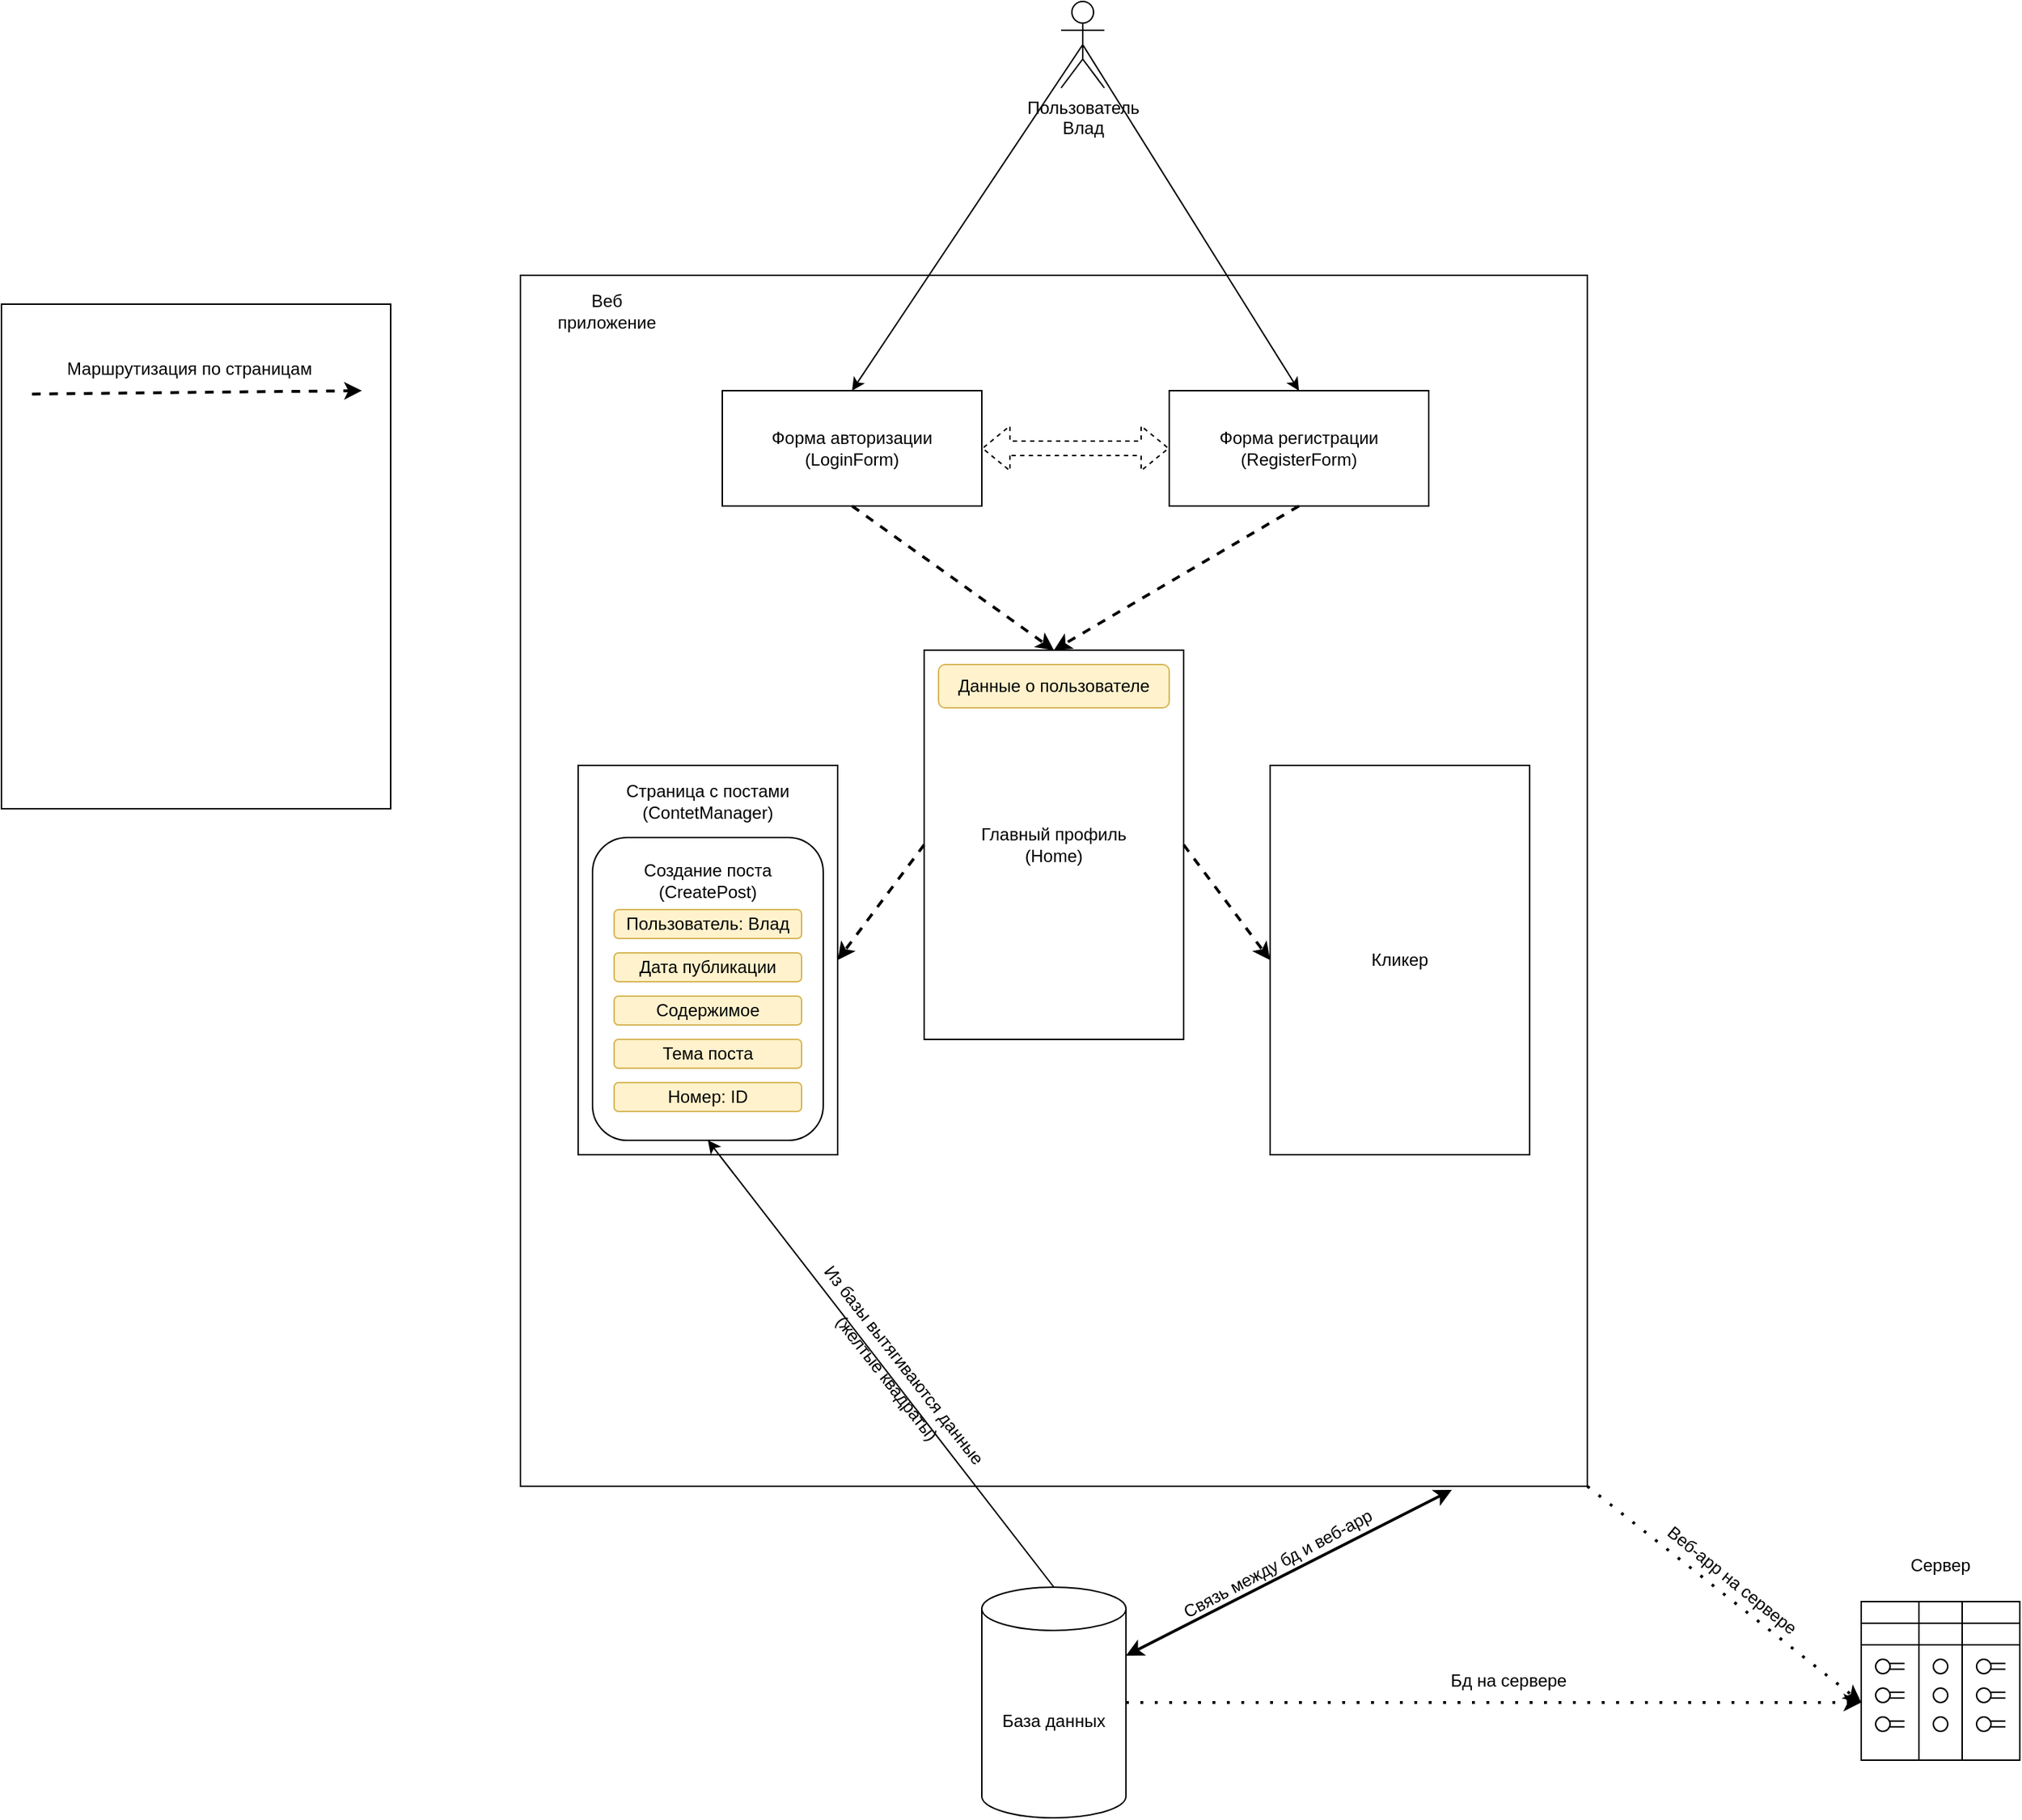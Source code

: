 <mxfile version="24.7.7">
  <diagram name="Страница — 1" id="E0-_1Tjjcvnb1gtbjXq_">
    <mxGraphModel dx="2874" dy="1117" grid="1" gridSize="10" guides="1" tooltips="1" connect="1" arrows="1" fold="1" page="1" pageScale="1" pageWidth="827" pageHeight="1169" math="0" shadow="0">
      <root>
        <mxCell id="0" />
        <mxCell id="1" parent="0" />
        <mxCell id="9xqSXUpJSUT3tjs-ulrT-52" value="" style="rounded=0;whiteSpace=wrap;html=1;" parent="1" vertex="1">
          <mxGeometry x="100" y="260" width="740" height="840" as="geometry" />
        </mxCell>
        <mxCell id="9xqSXUpJSUT3tjs-ulrT-2" value="Главный профиль&lt;br&gt;&lt;div&gt;(Home)&lt;/div&gt;" style="rounded=0;whiteSpace=wrap;html=1;" parent="1" vertex="1">
          <mxGeometry x="380" y="520" width="180" height="270" as="geometry" />
        </mxCell>
        <mxCell id="9xqSXUpJSUT3tjs-ulrT-3" value="&lt;div&gt;Форма авторизации&lt;br&gt;&lt;/div&gt;&lt;div&gt;(LoginForm)&lt;br&gt;&lt;/div&gt;" style="rounded=0;whiteSpace=wrap;html=1;" parent="1" vertex="1">
          <mxGeometry x="240" y="340" width="180" height="80" as="geometry" />
        </mxCell>
        <mxCell id="9xqSXUpJSUT3tjs-ulrT-4" value="&lt;div&gt;Форма регистрации&lt;/div&gt;&lt;div&gt;(RegisterForm)&lt;br&gt;&lt;/div&gt;" style="rounded=0;whiteSpace=wrap;html=1;" parent="1" vertex="1">
          <mxGeometry x="550" y="340" width="180" height="80" as="geometry" />
        </mxCell>
        <mxCell id="9xqSXUpJSUT3tjs-ulrT-5" value="" style="shape=flexArrow;endArrow=classic;startArrow=classic;html=1;rounded=0;exitX=1;exitY=0.5;exitDx=0;exitDy=0;entryX=0;entryY=0.5;entryDx=0;entryDy=0;dashed=1;" parent="1" source="9xqSXUpJSUT3tjs-ulrT-3" target="9xqSXUpJSUT3tjs-ulrT-4" edge="1">
          <mxGeometry width="100" height="100" relative="1" as="geometry">
            <mxPoint x="390" y="550" as="sourcePoint" />
            <mxPoint x="490" y="450" as="targetPoint" />
          </mxGeometry>
        </mxCell>
        <mxCell id="9xqSXUpJSUT3tjs-ulrT-6" value="" style="endArrow=classic;html=1;rounded=0;exitX=0.5;exitY=1;exitDx=0;exitDy=0;entryX=0.5;entryY=0;entryDx=0;entryDy=0;dashed=1;strokeWidth=2;" parent="1" source="9xqSXUpJSUT3tjs-ulrT-3" target="9xqSXUpJSUT3tjs-ulrT-2" edge="1">
          <mxGeometry width="50" height="50" relative="1" as="geometry">
            <mxPoint x="410" y="520" as="sourcePoint" />
            <mxPoint x="460" y="470" as="targetPoint" />
          </mxGeometry>
        </mxCell>
        <mxCell id="9xqSXUpJSUT3tjs-ulrT-7" value="" style="endArrow=classic;html=1;rounded=0;exitX=0.5;exitY=1;exitDx=0;exitDy=0;entryX=0.5;entryY=0;entryDx=0;entryDy=0;dashed=1;strokeWidth=2;" parent="1" source="9xqSXUpJSUT3tjs-ulrT-4" target="9xqSXUpJSUT3tjs-ulrT-2" edge="1">
          <mxGeometry width="50" height="50" relative="1" as="geometry">
            <mxPoint x="620" y="510" as="sourcePoint" />
            <mxPoint x="670" y="460" as="targetPoint" />
          </mxGeometry>
        </mxCell>
        <mxCell id="9xqSXUpJSUT3tjs-ulrT-8" value="Пользователь&lt;br&gt;Влад" style="shape=umlActor;verticalLabelPosition=bottom;verticalAlign=top;html=1;outlineConnect=0;" parent="1" vertex="1">
          <mxGeometry x="475" y="70" width="30" height="60" as="geometry" />
        </mxCell>
        <mxCell id="9xqSXUpJSUT3tjs-ulrT-9" value="" style="endArrow=classic;html=1;rounded=0;exitX=0.5;exitY=0.5;exitDx=0;exitDy=0;exitPerimeter=0;entryX=0.5;entryY=0;entryDx=0;entryDy=0;" parent="1" source="9xqSXUpJSUT3tjs-ulrT-8" target="9xqSXUpJSUT3tjs-ulrT-3" edge="1">
          <mxGeometry width="50" height="50" relative="1" as="geometry">
            <mxPoint x="410" y="520" as="sourcePoint" />
            <mxPoint x="460" y="470" as="targetPoint" />
          </mxGeometry>
        </mxCell>
        <mxCell id="9xqSXUpJSUT3tjs-ulrT-10" value="" style="endArrow=classic;html=1;rounded=0;exitX=0.5;exitY=0.5;exitDx=0;exitDy=0;exitPerimeter=0;entryX=0.5;entryY=0;entryDx=0;entryDy=0;" parent="1" source="9xqSXUpJSUT3tjs-ulrT-8" target="9xqSXUpJSUT3tjs-ulrT-4" edge="1">
          <mxGeometry width="50" height="50" relative="1" as="geometry">
            <mxPoint x="494" y="310" as="sourcePoint" />
            <mxPoint x="340" y="350" as="targetPoint" />
          </mxGeometry>
        </mxCell>
        <mxCell id="9xqSXUpJSUT3tjs-ulrT-11" value="" style="rounded=0;whiteSpace=wrap;html=1;" parent="1" vertex="1">
          <mxGeometry x="140" y="600" width="180" height="270" as="geometry" />
        </mxCell>
        <mxCell id="9xqSXUpJSUT3tjs-ulrT-12" value="База данных" style="shape=cylinder3;whiteSpace=wrap;html=1;boundedLbl=1;backgroundOutline=1;size=15;" parent="1" vertex="1">
          <mxGeometry x="420" y="1170" width="100" height="160" as="geometry" />
        </mxCell>
        <mxCell id="9xqSXUpJSUT3tjs-ulrT-15" value="" style="shape=table;startSize=0;container=1;collapsible=0;childLayout=tableLayout;fontSize=16;" parent="1" vertex="1">
          <mxGeometry x="1030" y="1180" width="110" height="110" as="geometry" />
        </mxCell>
        <mxCell id="9xqSXUpJSUT3tjs-ulrT-16" value="" style="shape=tableRow;horizontal=0;startSize=0;swimlaneHead=0;swimlaneBody=0;strokeColor=inherit;top=0;left=0;bottom=0;right=0;collapsible=0;dropTarget=0;fillColor=none;points=[[0,0.5],[1,0.5]];portConstraint=eastwest;fontSize=16;" parent="9xqSXUpJSUT3tjs-ulrT-15" vertex="1">
          <mxGeometry width="110" height="15" as="geometry" />
        </mxCell>
        <mxCell id="9xqSXUpJSUT3tjs-ulrT-17" value="" style="shape=partialRectangle;html=1;whiteSpace=wrap;connectable=0;strokeColor=inherit;overflow=hidden;fillColor=none;top=0;left=0;bottom=0;right=0;pointerEvents=1;fontSize=16;" parent="9xqSXUpJSUT3tjs-ulrT-16" vertex="1">
          <mxGeometry width="40" height="15" as="geometry">
            <mxRectangle width="40" height="15" as="alternateBounds" />
          </mxGeometry>
        </mxCell>
        <mxCell id="9xqSXUpJSUT3tjs-ulrT-18" value="" style="shape=partialRectangle;html=1;whiteSpace=wrap;connectable=0;strokeColor=inherit;overflow=hidden;fillColor=none;top=0;left=0;bottom=0;right=0;pointerEvents=1;fontSize=16;" parent="9xqSXUpJSUT3tjs-ulrT-16" vertex="1">
          <mxGeometry x="40" width="30" height="15" as="geometry">
            <mxRectangle width="30" height="15" as="alternateBounds" />
          </mxGeometry>
        </mxCell>
        <mxCell id="9xqSXUpJSUT3tjs-ulrT-19" value="" style="shape=partialRectangle;html=1;whiteSpace=wrap;connectable=0;strokeColor=inherit;overflow=hidden;fillColor=none;top=0;left=0;bottom=0;right=0;pointerEvents=1;fontSize=16;" parent="9xqSXUpJSUT3tjs-ulrT-16" vertex="1">
          <mxGeometry x="70" width="40" height="15" as="geometry">
            <mxRectangle width="40" height="15" as="alternateBounds" />
          </mxGeometry>
        </mxCell>
        <mxCell id="9xqSXUpJSUT3tjs-ulrT-20" value="" style="shape=tableRow;horizontal=0;startSize=0;swimlaneHead=0;swimlaneBody=0;strokeColor=inherit;top=0;left=0;bottom=0;right=0;collapsible=0;dropTarget=0;fillColor=none;points=[[0,0.5],[1,0.5]];portConstraint=eastwest;fontSize=16;" parent="9xqSXUpJSUT3tjs-ulrT-15" vertex="1">
          <mxGeometry y="15" width="110" height="15" as="geometry" />
        </mxCell>
        <mxCell id="9xqSXUpJSUT3tjs-ulrT-21" value="" style="shape=partialRectangle;html=1;whiteSpace=wrap;connectable=0;strokeColor=inherit;overflow=hidden;fillColor=none;top=0;left=0;bottom=0;right=0;pointerEvents=1;fontSize=16;" parent="9xqSXUpJSUT3tjs-ulrT-20" vertex="1">
          <mxGeometry width="40" height="15" as="geometry">
            <mxRectangle width="40" height="15" as="alternateBounds" />
          </mxGeometry>
        </mxCell>
        <mxCell id="9xqSXUpJSUT3tjs-ulrT-22" value="" style="shape=partialRectangle;html=1;whiteSpace=wrap;connectable=0;strokeColor=inherit;overflow=hidden;fillColor=none;top=0;left=0;bottom=0;right=0;pointerEvents=1;fontSize=16;" parent="9xqSXUpJSUT3tjs-ulrT-20" vertex="1">
          <mxGeometry x="40" width="30" height="15" as="geometry">
            <mxRectangle width="30" height="15" as="alternateBounds" />
          </mxGeometry>
        </mxCell>
        <mxCell id="9xqSXUpJSUT3tjs-ulrT-23" value="" style="shape=partialRectangle;html=1;whiteSpace=wrap;connectable=0;strokeColor=inherit;overflow=hidden;fillColor=none;top=0;left=0;bottom=0;right=0;pointerEvents=1;fontSize=16;" parent="9xqSXUpJSUT3tjs-ulrT-20" vertex="1">
          <mxGeometry x="70" width="40" height="15" as="geometry">
            <mxRectangle width="40" height="15" as="alternateBounds" />
          </mxGeometry>
        </mxCell>
        <mxCell id="9xqSXUpJSUT3tjs-ulrT-24" value="" style="shape=tableRow;horizontal=0;startSize=0;swimlaneHead=0;swimlaneBody=0;strokeColor=inherit;top=0;left=0;bottom=0;right=0;collapsible=0;dropTarget=0;fillColor=none;points=[[0,0.5],[1,0.5]];portConstraint=eastwest;fontSize=16;" parent="9xqSXUpJSUT3tjs-ulrT-15" vertex="1">
          <mxGeometry y="30" width="110" height="80" as="geometry" />
        </mxCell>
        <mxCell id="9xqSXUpJSUT3tjs-ulrT-25" value="" style="shape=partialRectangle;html=1;whiteSpace=wrap;connectable=0;strokeColor=inherit;overflow=hidden;fillColor=none;top=0;left=0;bottom=0;right=0;pointerEvents=1;fontSize=16;" parent="9xqSXUpJSUT3tjs-ulrT-24" vertex="1">
          <mxGeometry width="40" height="80" as="geometry">
            <mxRectangle width="40" height="80" as="alternateBounds" />
          </mxGeometry>
        </mxCell>
        <mxCell id="9xqSXUpJSUT3tjs-ulrT-26" value="" style="shape=partialRectangle;html=1;whiteSpace=wrap;connectable=0;strokeColor=inherit;overflow=hidden;fillColor=none;top=0;left=0;bottom=0;right=0;pointerEvents=1;fontSize=16;" parent="9xqSXUpJSUT3tjs-ulrT-24" vertex="1">
          <mxGeometry x="40" width="30" height="80" as="geometry">
            <mxRectangle width="30" height="80" as="alternateBounds" />
          </mxGeometry>
        </mxCell>
        <mxCell id="9xqSXUpJSUT3tjs-ulrT-27" value="" style="shape=partialRectangle;html=1;whiteSpace=wrap;connectable=0;strokeColor=inherit;overflow=hidden;fillColor=none;top=0;left=0;bottom=0;right=0;pointerEvents=1;fontSize=16;" parent="9xqSXUpJSUT3tjs-ulrT-24" vertex="1">
          <mxGeometry x="70" width="40" height="80" as="geometry">
            <mxRectangle width="40" height="80" as="alternateBounds" />
          </mxGeometry>
        </mxCell>
        <mxCell id="9xqSXUpJSUT3tjs-ulrT-28" value="" style="ellipse;whiteSpace=wrap;html=1;" parent="1" vertex="1">
          <mxGeometry x="1110" y="1220" width="10" height="10" as="geometry" />
        </mxCell>
        <mxCell id="9xqSXUpJSUT3tjs-ulrT-29" value="" style="ellipse;whiteSpace=wrap;html=1;" parent="1" vertex="1">
          <mxGeometry x="1110" y="1240" width="10" height="10" as="geometry" />
        </mxCell>
        <mxCell id="9xqSXUpJSUT3tjs-ulrT-30" value="" style="ellipse;whiteSpace=wrap;html=1;" parent="1" vertex="1">
          <mxGeometry x="1110" y="1260" width="10" height="10" as="geometry" />
        </mxCell>
        <mxCell id="9xqSXUpJSUT3tjs-ulrT-38" value="" style="ellipse;whiteSpace=wrap;html=1;" parent="1" vertex="1">
          <mxGeometry x="1080" y="1220" width="10" height="10" as="geometry" />
        </mxCell>
        <mxCell id="9xqSXUpJSUT3tjs-ulrT-39" value="" style="ellipse;whiteSpace=wrap;html=1;" parent="1" vertex="1">
          <mxGeometry x="1080" y="1240" width="10" height="10" as="geometry" />
        </mxCell>
        <mxCell id="9xqSXUpJSUT3tjs-ulrT-40" value="" style="ellipse;whiteSpace=wrap;html=1;" parent="1" vertex="1">
          <mxGeometry x="1080" y="1260" width="10" height="10" as="geometry" />
        </mxCell>
        <mxCell id="9xqSXUpJSUT3tjs-ulrT-41" value="" style="ellipse;whiteSpace=wrap;html=1;" parent="1" vertex="1">
          <mxGeometry x="1040" y="1220" width="10" height="10" as="geometry" />
        </mxCell>
        <mxCell id="9xqSXUpJSUT3tjs-ulrT-42" value="" style="ellipse;whiteSpace=wrap;html=1;" parent="1" vertex="1">
          <mxGeometry x="1040" y="1240" width="10" height="10" as="geometry" />
        </mxCell>
        <mxCell id="9xqSXUpJSUT3tjs-ulrT-43" value="" style="ellipse;whiteSpace=wrap;html=1;" parent="1" vertex="1">
          <mxGeometry x="1040" y="1260" width="10" height="10" as="geometry" />
        </mxCell>
        <mxCell id="9xqSXUpJSUT3tjs-ulrT-44" value="" style="shape=link;html=1;rounded=0;" parent="1" edge="1">
          <mxGeometry width="100" relative="1" as="geometry">
            <mxPoint x="1050" y="1224.83" as="sourcePoint" />
            <mxPoint x="1060" y="1224.83" as="targetPoint" />
          </mxGeometry>
        </mxCell>
        <mxCell id="9xqSXUpJSUT3tjs-ulrT-45" value="" style="shape=link;html=1;rounded=0;" parent="1" edge="1">
          <mxGeometry width="100" relative="1" as="geometry">
            <mxPoint x="1050" y="1244.83" as="sourcePoint" />
            <mxPoint x="1060" y="1244.83" as="targetPoint" />
          </mxGeometry>
        </mxCell>
        <mxCell id="9xqSXUpJSUT3tjs-ulrT-47" value="" style="shape=link;html=1;rounded=0;" parent="1" edge="1">
          <mxGeometry width="100" relative="1" as="geometry">
            <mxPoint x="1050" y="1264.83" as="sourcePoint" />
            <mxPoint x="1060" y="1264.83" as="targetPoint" />
          </mxGeometry>
        </mxCell>
        <mxCell id="9xqSXUpJSUT3tjs-ulrT-48" value="" style="shape=link;html=1;rounded=0;" parent="1" edge="1">
          <mxGeometry width="100" relative="1" as="geometry">
            <mxPoint x="1120" y="1264.83" as="sourcePoint" />
            <mxPoint x="1130" y="1264.83" as="targetPoint" />
          </mxGeometry>
        </mxCell>
        <mxCell id="9xqSXUpJSUT3tjs-ulrT-49" value="" style="shape=link;html=1;rounded=0;" parent="1" edge="1">
          <mxGeometry width="100" relative="1" as="geometry">
            <mxPoint x="1120" y="1244.83" as="sourcePoint" />
            <mxPoint x="1130" y="1244.83" as="targetPoint" />
          </mxGeometry>
        </mxCell>
        <mxCell id="9xqSXUpJSUT3tjs-ulrT-50" value="" style="shape=link;html=1;rounded=0;" parent="1" edge="1">
          <mxGeometry width="100" relative="1" as="geometry">
            <mxPoint x="1120" y="1224.83" as="sourcePoint" />
            <mxPoint x="1130" y="1224.83" as="targetPoint" />
          </mxGeometry>
        </mxCell>
        <mxCell id="9xqSXUpJSUT3tjs-ulrT-53" value="Веб приложение" style="text;html=1;align=center;verticalAlign=middle;whiteSpace=wrap;rounded=0;" parent="1" vertex="1">
          <mxGeometry x="130" y="270" width="60" height="30" as="geometry" />
        </mxCell>
        <mxCell id="9xqSXUpJSUT3tjs-ulrT-55" value="Сервер" style="text;html=1;align=center;verticalAlign=middle;whiteSpace=wrap;rounded=0;" parent="1" vertex="1">
          <mxGeometry x="1055" y="1140" width="60" height="30" as="geometry" />
        </mxCell>
        <mxCell id="9xqSXUpJSUT3tjs-ulrT-56" value="" style="endArrow=classic;html=1;rounded=0;entryX=0;entryY=0.5;entryDx=0;entryDy=0;strokeWidth=2;exitX=1;exitY=1;exitDx=0;exitDy=0;dashed=1;dashPattern=1 4;" parent="1" source="9xqSXUpJSUT3tjs-ulrT-52" target="9xqSXUpJSUT3tjs-ulrT-24" edge="1">
          <mxGeometry width="50" height="50" relative="1" as="geometry">
            <mxPoint x="840" y="480" as="sourcePoint" />
            <mxPoint x="890" y="430" as="targetPoint" />
          </mxGeometry>
        </mxCell>
        <mxCell id="9xqSXUpJSUT3tjs-ulrT-58" value="" style="endArrow=classic;html=1;rounded=0;exitX=1;exitY=0.5;exitDx=0;exitDy=0;exitPerimeter=0;entryX=0;entryY=0.5;entryDx=0;entryDy=0;strokeWidth=2;dashed=1;dashPattern=1 4;" parent="1" source="9xqSXUpJSUT3tjs-ulrT-12" target="9xqSXUpJSUT3tjs-ulrT-24" edge="1">
          <mxGeometry width="50" height="50" relative="1" as="geometry">
            <mxPoint x="1030" y="670" as="sourcePoint" />
            <mxPoint x="1080" y="620" as="targetPoint" />
          </mxGeometry>
        </mxCell>
        <mxCell id="9xqSXUpJSUT3tjs-ulrT-59" value="" style="endArrow=classic;startArrow=classic;html=1;rounded=0;entryX=0.873;entryY=1.003;entryDx=0;entryDy=0;exitX=1;exitY=0;exitDx=0;exitDy=47.5;exitPerimeter=0;strokeWidth=2;entryPerimeter=0;" parent="1" source="9xqSXUpJSUT3tjs-ulrT-12" target="9xqSXUpJSUT3tjs-ulrT-52" edge="1">
          <mxGeometry width="50" height="50" relative="1" as="geometry">
            <mxPoint x="850" y="670" as="sourcePoint" />
            <mxPoint x="900" y="620" as="targetPoint" />
          </mxGeometry>
        </mxCell>
        <mxCell id="9xqSXUpJSUT3tjs-ulrT-61" value="" style="endArrow=classic;html=1;rounded=0;exitX=0;exitY=0.5;exitDx=0;exitDy=0;dashed=1;entryX=1;entryY=0.5;entryDx=0;entryDy=0;strokeWidth=2;" parent="1" source="9xqSXUpJSUT3tjs-ulrT-2" target="9xqSXUpJSUT3tjs-ulrT-11" edge="1">
          <mxGeometry width="50" height="50" relative="1" as="geometry">
            <mxPoint x="380" y="740" as="sourcePoint" />
            <mxPoint x="430" y="690" as="targetPoint" />
          </mxGeometry>
        </mxCell>
        <mxCell id="9xqSXUpJSUT3tjs-ulrT-62" value="" style="rounded=1;whiteSpace=wrap;html=1;" parent="1" vertex="1">
          <mxGeometry x="150" y="650" width="160" height="210" as="geometry" />
        </mxCell>
        <mxCell id="9xqSXUpJSUT3tjs-ulrT-63" value="&lt;div&gt;Страница с постами&lt;/div&gt;&lt;div&gt;(ContetManager)&lt;br&gt;&lt;/div&gt;" style="text;html=1;align=center;verticalAlign=middle;whiteSpace=wrap;rounded=0;" parent="1" vertex="1">
          <mxGeometry x="160" y="610" width="140" height="30" as="geometry" />
        </mxCell>
        <mxCell id="9xqSXUpJSUT3tjs-ulrT-65" value="Данные о пользователе" style="rounded=1;whiteSpace=wrap;html=1;fillColor=#fff2cc;strokeColor=#d6b656;" parent="1" vertex="1">
          <mxGeometry x="390" y="530" width="160" height="30" as="geometry" />
        </mxCell>
        <mxCell id="9xqSXUpJSUT3tjs-ulrT-1" value="Пользователь: Влад" style="rounded=1;whiteSpace=wrap;html=1;fillColor=#fff2cc;strokeColor=#d6b656;" parent="1" vertex="1">
          <mxGeometry x="165" y="700" width="130" height="20" as="geometry" />
        </mxCell>
        <mxCell id="9xqSXUpJSUT3tjs-ulrT-66" value="Дата публикации" style="rounded=1;whiteSpace=wrap;html=1;fillColor=#fff2cc;strokeColor=#d6b656;" parent="1" vertex="1">
          <mxGeometry x="165" y="730" width="130" height="20" as="geometry" />
        </mxCell>
        <mxCell id="9xqSXUpJSUT3tjs-ulrT-67" value="Содержимое" style="rounded=1;whiteSpace=wrap;html=1;fillColor=#fff2cc;strokeColor=#d6b656;" parent="1" vertex="1">
          <mxGeometry x="165" y="760" width="130" height="20" as="geometry" />
        </mxCell>
        <mxCell id="9xqSXUpJSUT3tjs-ulrT-68" value="&lt;div&gt;Создание поста&lt;/div&gt;&lt;div&gt;(CreatePost)&lt;br&gt;&lt;/div&gt;" style="text;html=1;align=center;verticalAlign=middle;whiteSpace=wrap;rounded=0;" parent="1" vertex="1">
          <mxGeometry x="170" y="665" width="120" height="30" as="geometry" />
        </mxCell>
        <mxCell id="BRcJ_krW1zPZ0AKIUPH8-1" value="Кликер" style="rounded=0;whiteSpace=wrap;html=1;" vertex="1" parent="1">
          <mxGeometry x="620" y="600" width="180" height="270" as="geometry" />
        </mxCell>
        <mxCell id="BRcJ_krW1zPZ0AKIUPH8-2" value="" style="endArrow=classic;html=1;rounded=0;exitX=1;exitY=0.5;exitDx=0;exitDy=0;entryX=0;entryY=0.5;entryDx=0;entryDy=0;dashed=1;strokeWidth=2;" edge="1" parent="1" source="9xqSXUpJSUT3tjs-ulrT-2" target="BRcJ_krW1zPZ0AKIUPH8-1">
          <mxGeometry width="50" height="50" relative="1" as="geometry">
            <mxPoint x="410" y="665" as="sourcePoint" />
            <mxPoint x="330" y="745" as="targetPoint" />
          </mxGeometry>
        </mxCell>
        <mxCell id="BRcJ_krW1zPZ0AKIUPH8-3" value="Номер: ID" style="rounded=1;whiteSpace=wrap;html=1;fillColor=#fff2cc;strokeColor=#d6b656;" vertex="1" parent="1">
          <mxGeometry x="165" y="820" width="130" height="20" as="geometry" />
        </mxCell>
        <mxCell id="BRcJ_krW1zPZ0AKIUPH8-4" value="Тема поста" style="rounded=1;whiteSpace=wrap;html=1;fillColor=#fff2cc;strokeColor=#d6b656;" vertex="1" parent="1">
          <mxGeometry x="165" y="790" width="130" height="20" as="geometry" />
        </mxCell>
        <mxCell id="BRcJ_krW1zPZ0AKIUPH8-5" value="" style="endArrow=classic;html=1;rounded=0;exitX=0.5;exitY=0;exitDx=0;exitDy=0;exitPerimeter=0;" edge="1" parent="1" source="9xqSXUpJSUT3tjs-ulrT-12">
          <mxGeometry width="50" height="50" relative="1" as="geometry">
            <mxPoint x="470" y="1170" as="sourcePoint" />
            <mxPoint x="230" y="860" as="targetPoint" />
          </mxGeometry>
        </mxCell>
        <mxCell id="9xqSXUpJSUT3tjs-ulrT-72" value="&lt;div&gt;Из базы вытягиваются данные&lt;/div&gt;&lt;div&gt;(желтые квадраты)&lt;br&gt; &lt;/div&gt;" style="text;html=1;align=center;verticalAlign=middle;resizable=0;points=[];autosize=1;strokeColor=none;fillColor=none;rotation=52;" parent="1" vertex="1">
          <mxGeometry x="260" y="1000" width="200" height="40" as="geometry" />
        </mxCell>
        <mxCell id="BRcJ_krW1zPZ0AKIUPH8-6" value="Связь между бд и веб-app" style="text;html=1;align=center;verticalAlign=middle;resizable=0;points=[];autosize=1;strokeColor=none;fillColor=none;rotation=332;" vertex="1" parent="1">
          <mxGeometry x="540" y="1139" width="170" height="30" as="geometry" />
        </mxCell>
        <mxCell id="BRcJ_krW1zPZ0AKIUPH8-7" value="Бд на сервере" style="text;html=1;align=center;verticalAlign=middle;resizable=0;points=[];autosize=1;strokeColor=none;fillColor=none;" vertex="1" parent="1">
          <mxGeometry x="730" y="1220" width="110" height="30" as="geometry" />
        </mxCell>
        <mxCell id="BRcJ_krW1zPZ0AKIUPH8-8" value="Веб-app на сервере" style="text;html=1;align=center;verticalAlign=middle;resizable=0;points=[];autosize=1;strokeColor=none;fillColor=none;rotation=39;" vertex="1" parent="1">
          <mxGeometry x="870" y="1150" width="140" height="30" as="geometry" />
        </mxCell>
        <mxCell id="BRcJ_krW1zPZ0AKIUPH8-11" value="" style="rounded=0;whiteSpace=wrap;html=1;" vertex="1" parent="1">
          <mxGeometry x="-260" y="280" width="270" height="350" as="geometry" />
        </mxCell>
        <mxCell id="BRcJ_krW1zPZ0AKIUPH8-9" value="" style="endArrow=classic;html=1;rounded=0;dashed=1;strokeWidth=2;exitX=-0.044;exitY=1.078;exitDx=0;exitDy=0;exitPerimeter=0;" edge="1" parent="1" source="BRcJ_krW1zPZ0AKIUPH8-10">
          <mxGeometry width="50" height="50" relative="1" as="geometry">
            <mxPoint x="-250" y="340" as="sourcePoint" />
            <mxPoint x="-10" y="340" as="targetPoint" />
          </mxGeometry>
        </mxCell>
        <mxCell id="BRcJ_krW1zPZ0AKIUPH8-10" value="Маршрутизация по страницам" style="text;html=1;align=center;verticalAlign=middle;resizable=0;points=[];autosize=1;strokeColor=none;fillColor=none;" vertex="1" parent="1">
          <mxGeometry x="-230" y="310" width="200" height="30" as="geometry" />
        </mxCell>
      </root>
    </mxGraphModel>
  </diagram>
</mxfile>
